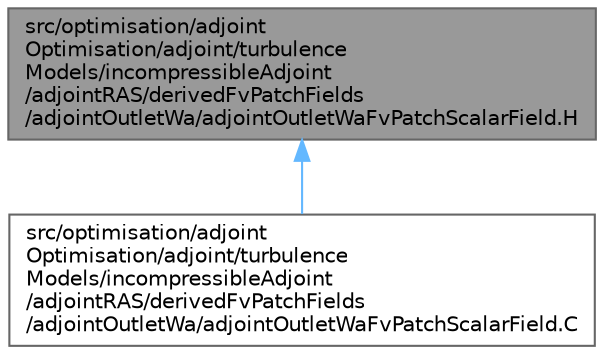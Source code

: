 digraph "src/optimisation/adjointOptimisation/adjoint/turbulenceModels/incompressibleAdjoint/adjointRAS/derivedFvPatchFields/adjointOutletWa/adjointOutletWaFvPatchScalarField.H"
{
 // LATEX_PDF_SIZE
  bgcolor="transparent";
  edge [fontname=Helvetica,fontsize=10,labelfontname=Helvetica,labelfontsize=10];
  node [fontname=Helvetica,fontsize=10,shape=box,height=0.2,width=0.4];
  Node1 [id="Node000001",label="src/optimisation/adjoint\lOptimisation/adjoint/turbulence\lModels/incompressibleAdjoint\l/adjointRAS/derivedFvPatchFields\l/adjointOutletWa/adjointOutletWaFvPatchScalarField.H",height=0.2,width=0.4,color="gray40", fillcolor="grey60", style="filled", fontcolor="black",tooltip=" "];
  Node1 -> Node2 [id="edge1_Node000001_Node000002",dir="back",color="steelblue1",style="solid",tooltip=" "];
  Node2 [id="Node000002",label="src/optimisation/adjoint\lOptimisation/adjoint/turbulence\lModels/incompressibleAdjoint\l/adjointRAS/derivedFvPatchFields\l/adjointOutletWa/adjointOutletWaFvPatchScalarField.C",height=0.2,width=0.4,color="grey40", fillcolor="white", style="filled",URL="$adjointOutletWaFvPatchScalarField_8C.html",tooltip=" "];
}
